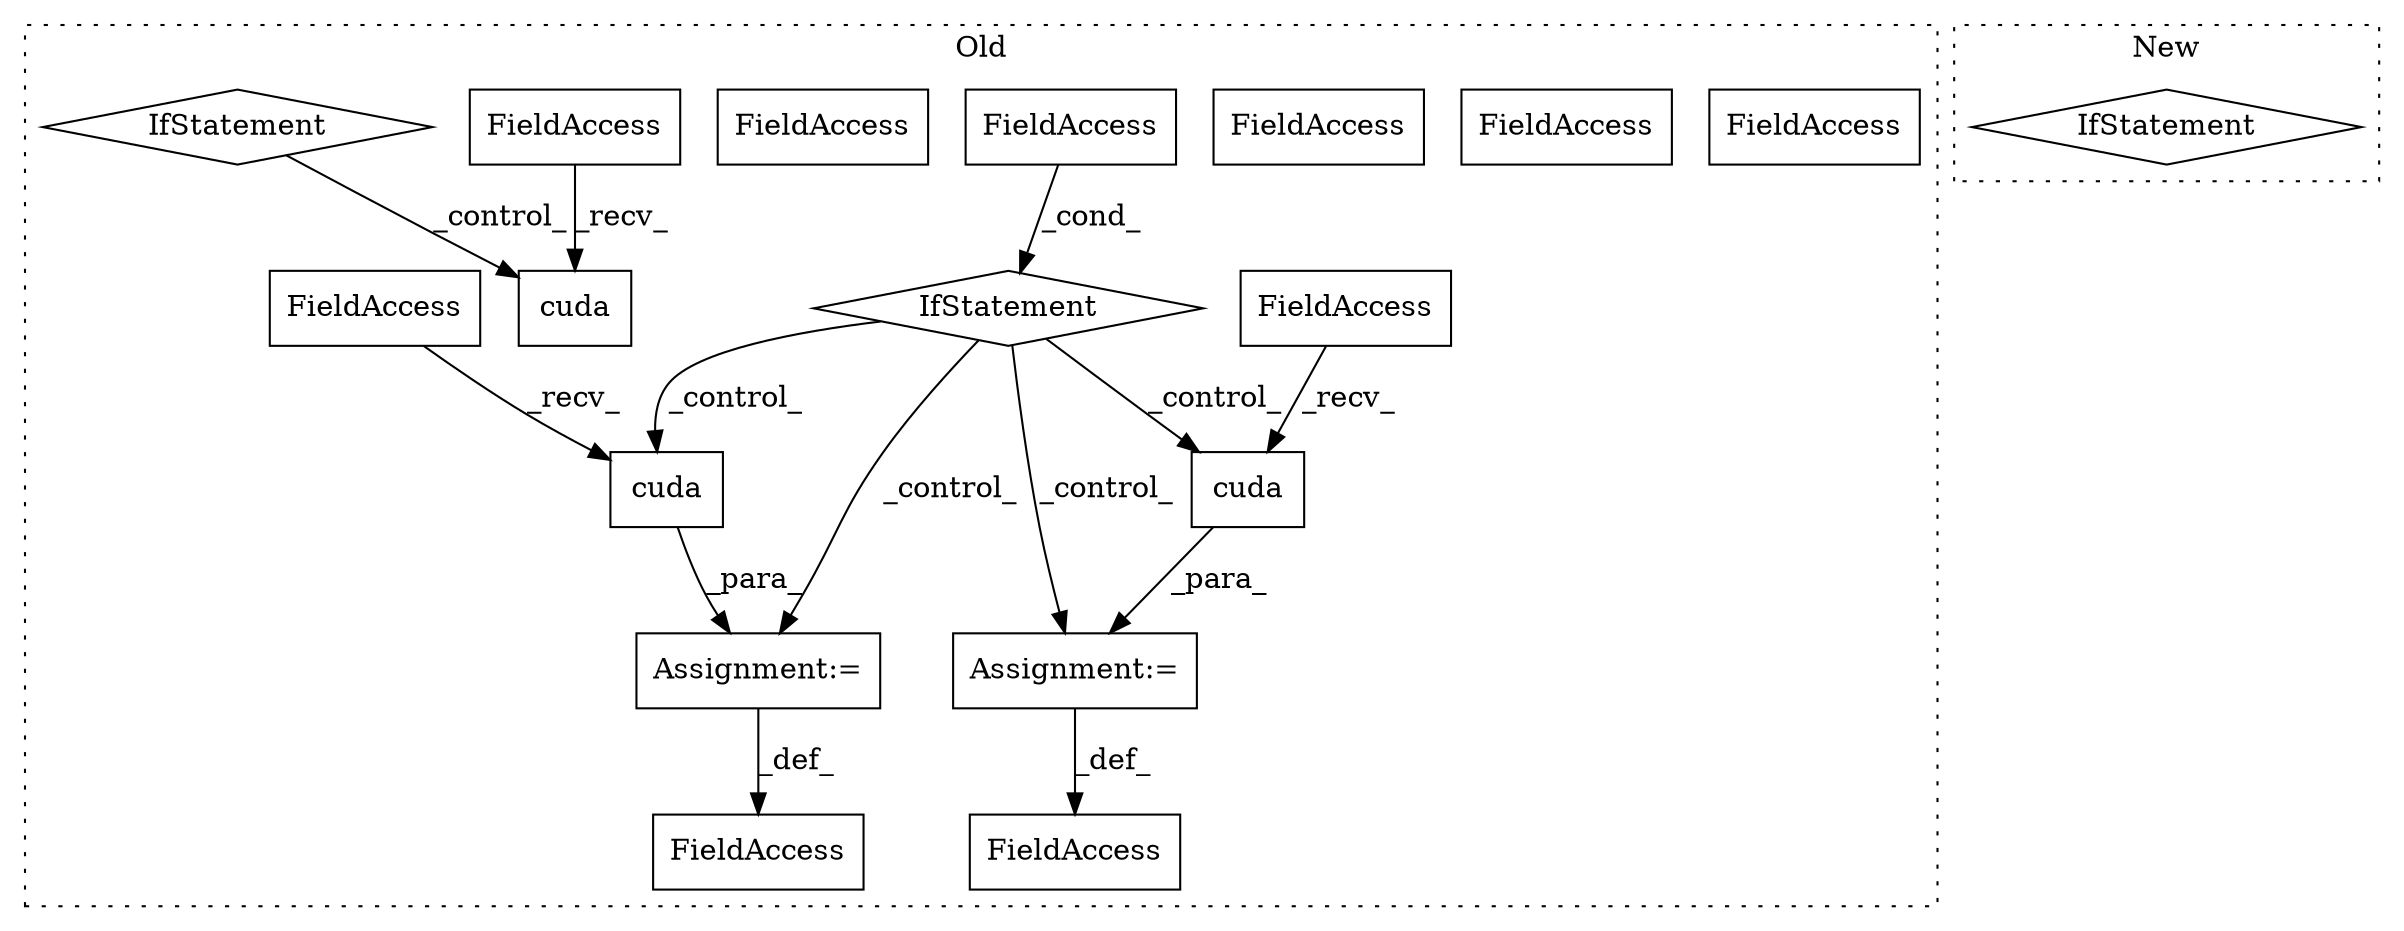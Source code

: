 digraph G {
subgraph cluster0 {
1 [label="cuda" a="32" s="6027" l="6" shape="box"];
3 [label="IfStatement" a="25" s="5920,5933" l="4,2" shape="diamond"];
4 [label="FieldAccess" a="22" s="6012" l="14" shape="box"];
5 [label="FieldAccess" a="22" s="3653" l="4" shape="box"];
6 [label="FieldAccess" a="22" s="8153" l="4" shape="box"];
7 [label="FieldAccess" a="22" s="4519" l="4" shape="box"];
8 [label="cuda" a="32" s="5977" l="6" shape="box"];
9 [label="FieldAccess" a="22" s="5963" l="13" shape="box"];
10 [label="cuda" a="32" s="3508" l="6" shape="box"];
11 [label="FieldAccess" a="22" s="3500" l="7" shape="box"];
12 [label="FieldAccess" a="22" s="5949" l="13" shape="box"];
13 [label="FieldAccess" a="22" s="5997" l="14" shape="box"];
14 [label="FieldAccess" a="22" s="5924" l="4" shape="box"];
15 [label="IfStatement" a="25" s="3451,3464" l="4,2" shape="diamond"];
16 [label="Assignment:=" a="7" s="6011" l="1" shape="box"];
17 [label="Assignment:=" a="7" s="5962" l="1" shape="box"];
18 [label="FieldAccess" a="22" s="5924" l="4" shape="box"];
label = "Old";
style="dotted";
}
subgraph cluster1 {
2 [label="IfStatement" a="25" s="3068" l="3" shape="diamond"];
label = "New";
style="dotted";
}
1 -> 16 [label="_para_"];
3 -> 17 [label="_control_"];
3 -> 1 [label="_control_"];
3 -> 16 [label="_control_"];
3 -> 8 [label="_control_"];
4 -> 1 [label="_recv_"];
8 -> 17 [label="_para_"];
9 -> 8 [label="_recv_"];
11 -> 10 [label="_recv_"];
15 -> 10 [label="_control_"];
16 -> 13 [label="_def_"];
17 -> 12 [label="_def_"];
18 -> 3 [label="_cond_"];
}